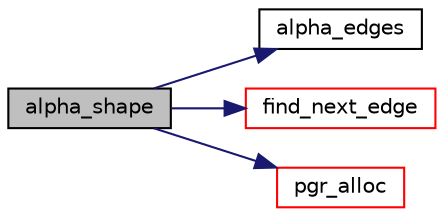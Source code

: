 digraph "alpha_shape"
{
  edge [fontname="Helvetica",fontsize="10",labelfontname="Helvetica",labelfontsize="10"];
  node [fontname="Helvetica",fontsize="10",shape=record];
  rankdir="LR";
  Node1 [label="alpha_shape",height=0.2,width=0.4,color="black", fillcolor="grey75", style="filled", fontcolor="black"];
  Node1 -> Node2 [color="midnightblue",fontsize="10",style="solid",fontname="Helvetica"];
  Node2 [label="alpha_edges",height=0.2,width=0.4,color="black", fillcolor="white", style="filled",URL="$alpha__driver_8cpp.html#a269b1986c0b1002e29ca46fbd69d10c6"];
  Node1 -> Node3 [color="midnightblue",fontsize="10",style="solid",fontname="Helvetica"];
  Node3 [label="find_next_edge",height=0.2,width=0.4,color="red", fillcolor="white", style="filled",URL="$alpha__driver_8cpp.html#a09d6d4bec3c410ef9b9ae6cbd0559bdf"];
  Node1 -> Node4 [color="midnightblue",fontsize="10",style="solid",fontname="Helvetica"];
  Node4 [label="pgr_alloc",height=0.2,width=0.4,color="red", fillcolor="white", style="filled",URL="$pgr__alloc_8hpp.html#ac9d34b4a4d403ed9f24050b973087a9c",tooltip="allocates memory "];
}
